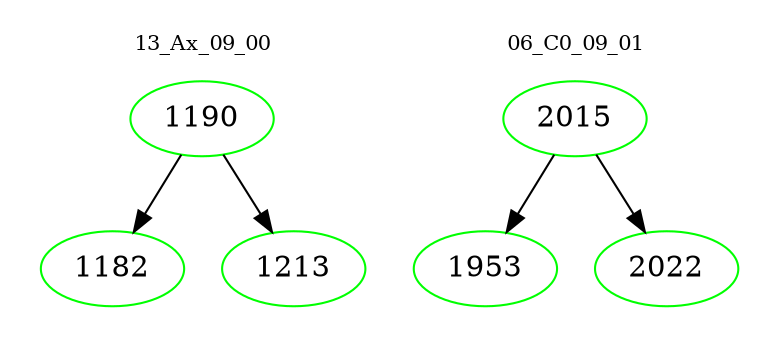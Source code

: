 digraph{
subgraph cluster_0 {
color = white
label = "13_Ax_09_00";
fontsize=10;
T0_1190 [label="1190", color="green"]
T0_1190 -> T0_1182 [color="black"]
T0_1182 [label="1182", color="green"]
T0_1190 -> T0_1213 [color="black"]
T0_1213 [label="1213", color="green"]
}
subgraph cluster_1 {
color = white
label = "06_C0_09_01";
fontsize=10;
T1_2015 [label="2015", color="green"]
T1_2015 -> T1_1953 [color="black"]
T1_1953 [label="1953", color="green"]
T1_2015 -> T1_2022 [color="black"]
T1_2022 [label="2022", color="green"]
}
}

